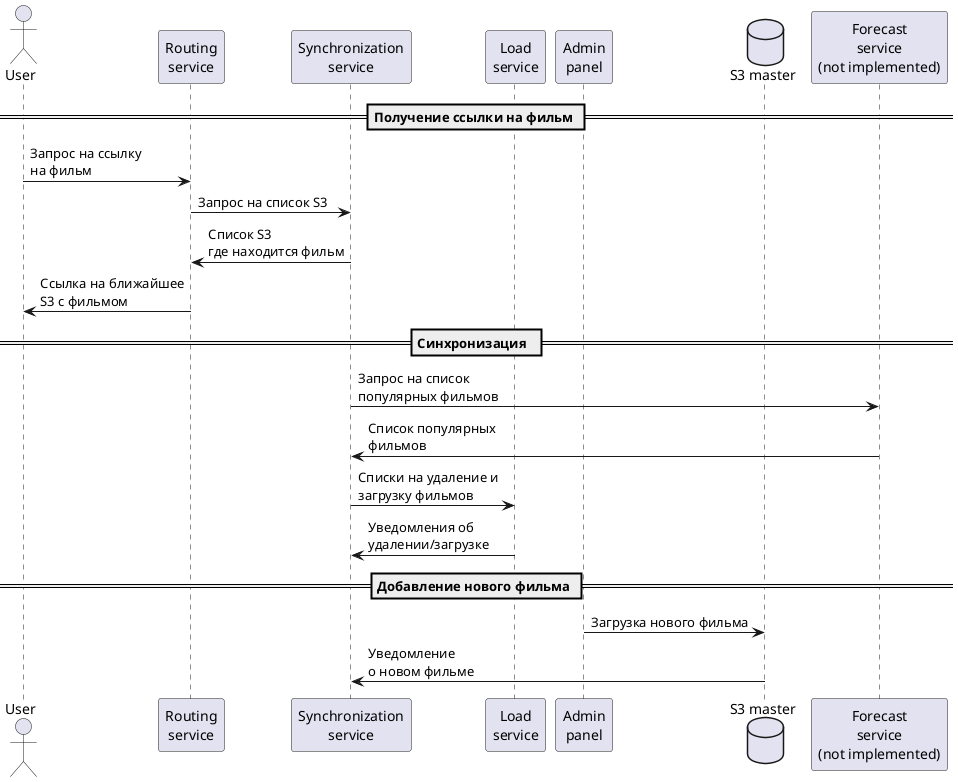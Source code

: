 @startuml
actor user as "User"
participant route as "Routing\nservice"
participant sync as "Synchronization\nservice"
participant load as "Load\nservice"
participant admin as "Admin\npanel"
database master as "S3 master"
participant forecast as "Forecast\nservice\n(not implemented)"

== Получение ссылки на фильм ==
user -> route: Запрос на ссылку\nна фильм
route -> sync: Запрос на список S3
sync -> route: Список S3\nгде находится фильм
route -> user: Ссылка на ближайшее\nS3 с фильмом

== Синхронизация  ==
sync -> forecast: Запрос на список\nпопулярных фильмов
forecast -> sync: Список популярных\nфильмов
sync -> load: Списки на удаление и\nзагрузку фильмов
load -> sync: Уведомления об\nудалении/загрузке

== Добавление нового фильма ==
admin -> master: Загрузка нового фильма
master -> sync: Уведомление\nо новом фильме
@enduml
